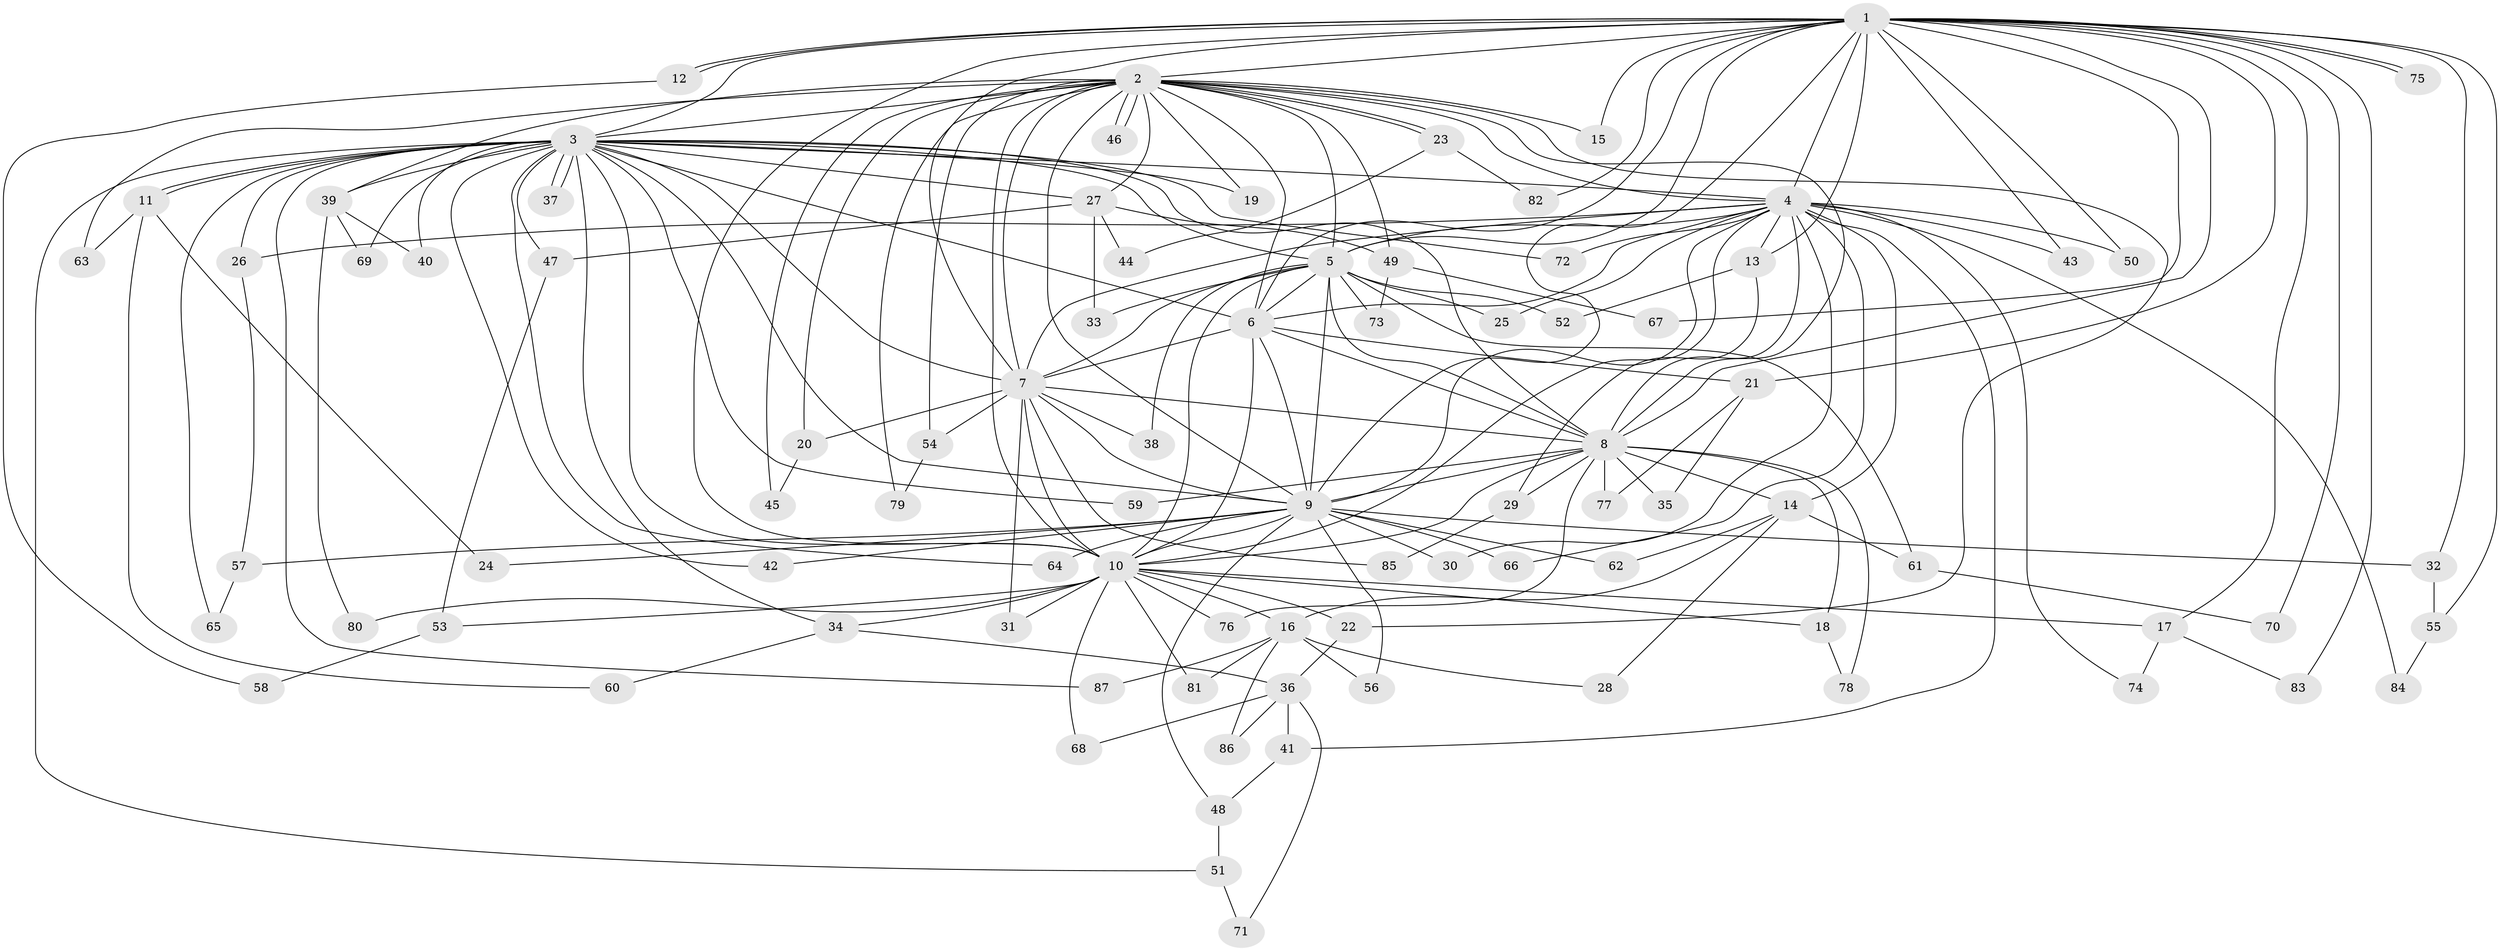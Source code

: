 // Generated by graph-tools (version 1.1) at 2025/44/03/09/25 04:44:15]
// undirected, 87 vertices, 199 edges
graph export_dot {
graph [start="1"]
  node [color=gray90,style=filled];
  1;
  2;
  3;
  4;
  5;
  6;
  7;
  8;
  9;
  10;
  11;
  12;
  13;
  14;
  15;
  16;
  17;
  18;
  19;
  20;
  21;
  22;
  23;
  24;
  25;
  26;
  27;
  28;
  29;
  30;
  31;
  32;
  33;
  34;
  35;
  36;
  37;
  38;
  39;
  40;
  41;
  42;
  43;
  44;
  45;
  46;
  47;
  48;
  49;
  50;
  51;
  52;
  53;
  54;
  55;
  56;
  57;
  58;
  59;
  60;
  61;
  62;
  63;
  64;
  65;
  66;
  67;
  68;
  69;
  70;
  71;
  72;
  73;
  74;
  75;
  76;
  77;
  78;
  79;
  80;
  81;
  82;
  83;
  84;
  85;
  86;
  87;
  1 -- 2;
  1 -- 3;
  1 -- 4;
  1 -- 5;
  1 -- 6;
  1 -- 7;
  1 -- 8;
  1 -- 9;
  1 -- 10;
  1 -- 12;
  1 -- 12;
  1 -- 13;
  1 -- 15;
  1 -- 17;
  1 -- 21;
  1 -- 32;
  1 -- 43;
  1 -- 50;
  1 -- 55;
  1 -- 67;
  1 -- 70;
  1 -- 75;
  1 -- 75;
  1 -- 82;
  1 -- 83;
  2 -- 3;
  2 -- 4;
  2 -- 5;
  2 -- 6;
  2 -- 7;
  2 -- 8;
  2 -- 9;
  2 -- 10;
  2 -- 15;
  2 -- 19;
  2 -- 20;
  2 -- 22;
  2 -- 23;
  2 -- 23;
  2 -- 27;
  2 -- 39;
  2 -- 45;
  2 -- 46;
  2 -- 46;
  2 -- 49;
  2 -- 54;
  2 -- 63;
  2 -- 79;
  3 -- 4;
  3 -- 5;
  3 -- 6;
  3 -- 7;
  3 -- 8;
  3 -- 9;
  3 -- 10;
  3 -- 11;
  3 -- 11;
  3 -- 19;
  3 -- 26;
  3 -- 27;
  3 -- 34;
  3 -- 37;
  3 -- 37;
  3 -- 39;
  3 -- 40;
  3 -- 42;
  3 -- 47;
  3 -- 51;
  3 -- 59;
  3 -- 64;
  3 -- 65;
  3 -- 69;
  3 -- 72;
  3 -- 87;
  4 -- 5;
  4 -- 6;
  4 -- 7;
  4 -- 8;
  4 -- 9;
  4 -- 10;
  4 -- 13;
  4 -- 14;
  4 -- 25;
  4 -- 26;
  4 -- 30;
  4 -- 41;
  4 -- 43;
  4 -- 50;
  4 -- 66;
  4 -- 72;
  4 -- 74;
  4 -- 84;
  5 -- 6;
  5 -- 7;
  5 -- 8;
  5 -- 9;
  5 -- 10;
  5 -- 25;
  5 -- 33;
  5 -- 38;
  5 -- 52;
  5 -- 61;
  5 -- 73;
  6 -- 7;
  6 -- 8;
  6 -- 9;
  6 -- 10;
  6 -- 21;
  7 -- 8;
  7 -- 9;
  7 -- 10;
  7 -- 20;
  7 -- 31;
  7 -- 38;
  7 -- 54;
  7 -- 85;
  8 -- 9;
  8 -- 10;
  8 -- 14;
  8 -- 18;
  8 -- 29;
  8 -- 35;
  8 -- 59;
  8 -- 76;
  8 -- 77;
  8 -- 78;
  9 -- 10;
  9 -- 24;
  9 -- 30;
  9 -- 32;
  9 -- 42;
  9 -- 48;
  9 -- 56;
  9 -- 57;
  9 -- 62;
  9 -- 64;
  9 -- 66;
  10 -- 16;
  10 -- 17;
  10 -- 18;
  10 -- 22;
  10 -- 31;
  10 -- 34;
  10 -- 53;
  10 -- 68;
  10 -- 76;
  10 -- 80;
  10 -- 81;
  11 -- 24;
  11 -- 60;
  11 -- 63;
  12 -- 58;
  13 -- 29;
  13 -- 52;
  14 -- 16;
  14 -- 28;
  14 -- 61;
  14 -- 62;
  16 -- 28;
  16 -- 56;
  16 -- 81;
  16 -- 86;
  16 -- 87;
  17 -- 74;
  17 -- 83;
  18 -- 78;
  20 -- 45;
  21 -- 35;
  21 -- 77;
  22 -- 36;
  23 -- 44;
  23 -- 82;
  26 -- 57;
  27 -- 33;
  27 -- 44;
  27 -- 47;
  27 -- 49;
  29 -- 85;
  32 -- 55;
  34 -- 36;
  34 -- 60;
  36 -- 41;
  36 -- 68;
  36 -- 71;
  36 -- 86;
  39 -- 40;
  39 -- 69;
  39 -- 80;
  41 -- 48;
  47 -- 53;
  48 -- 51;
  49 -- 67;
  49 -- 73;
  51 -- 71;
  53 -- 58;
  54 -- 79;
  55 -- 84;
  57 -- 65;
  61 -- 70;
}
